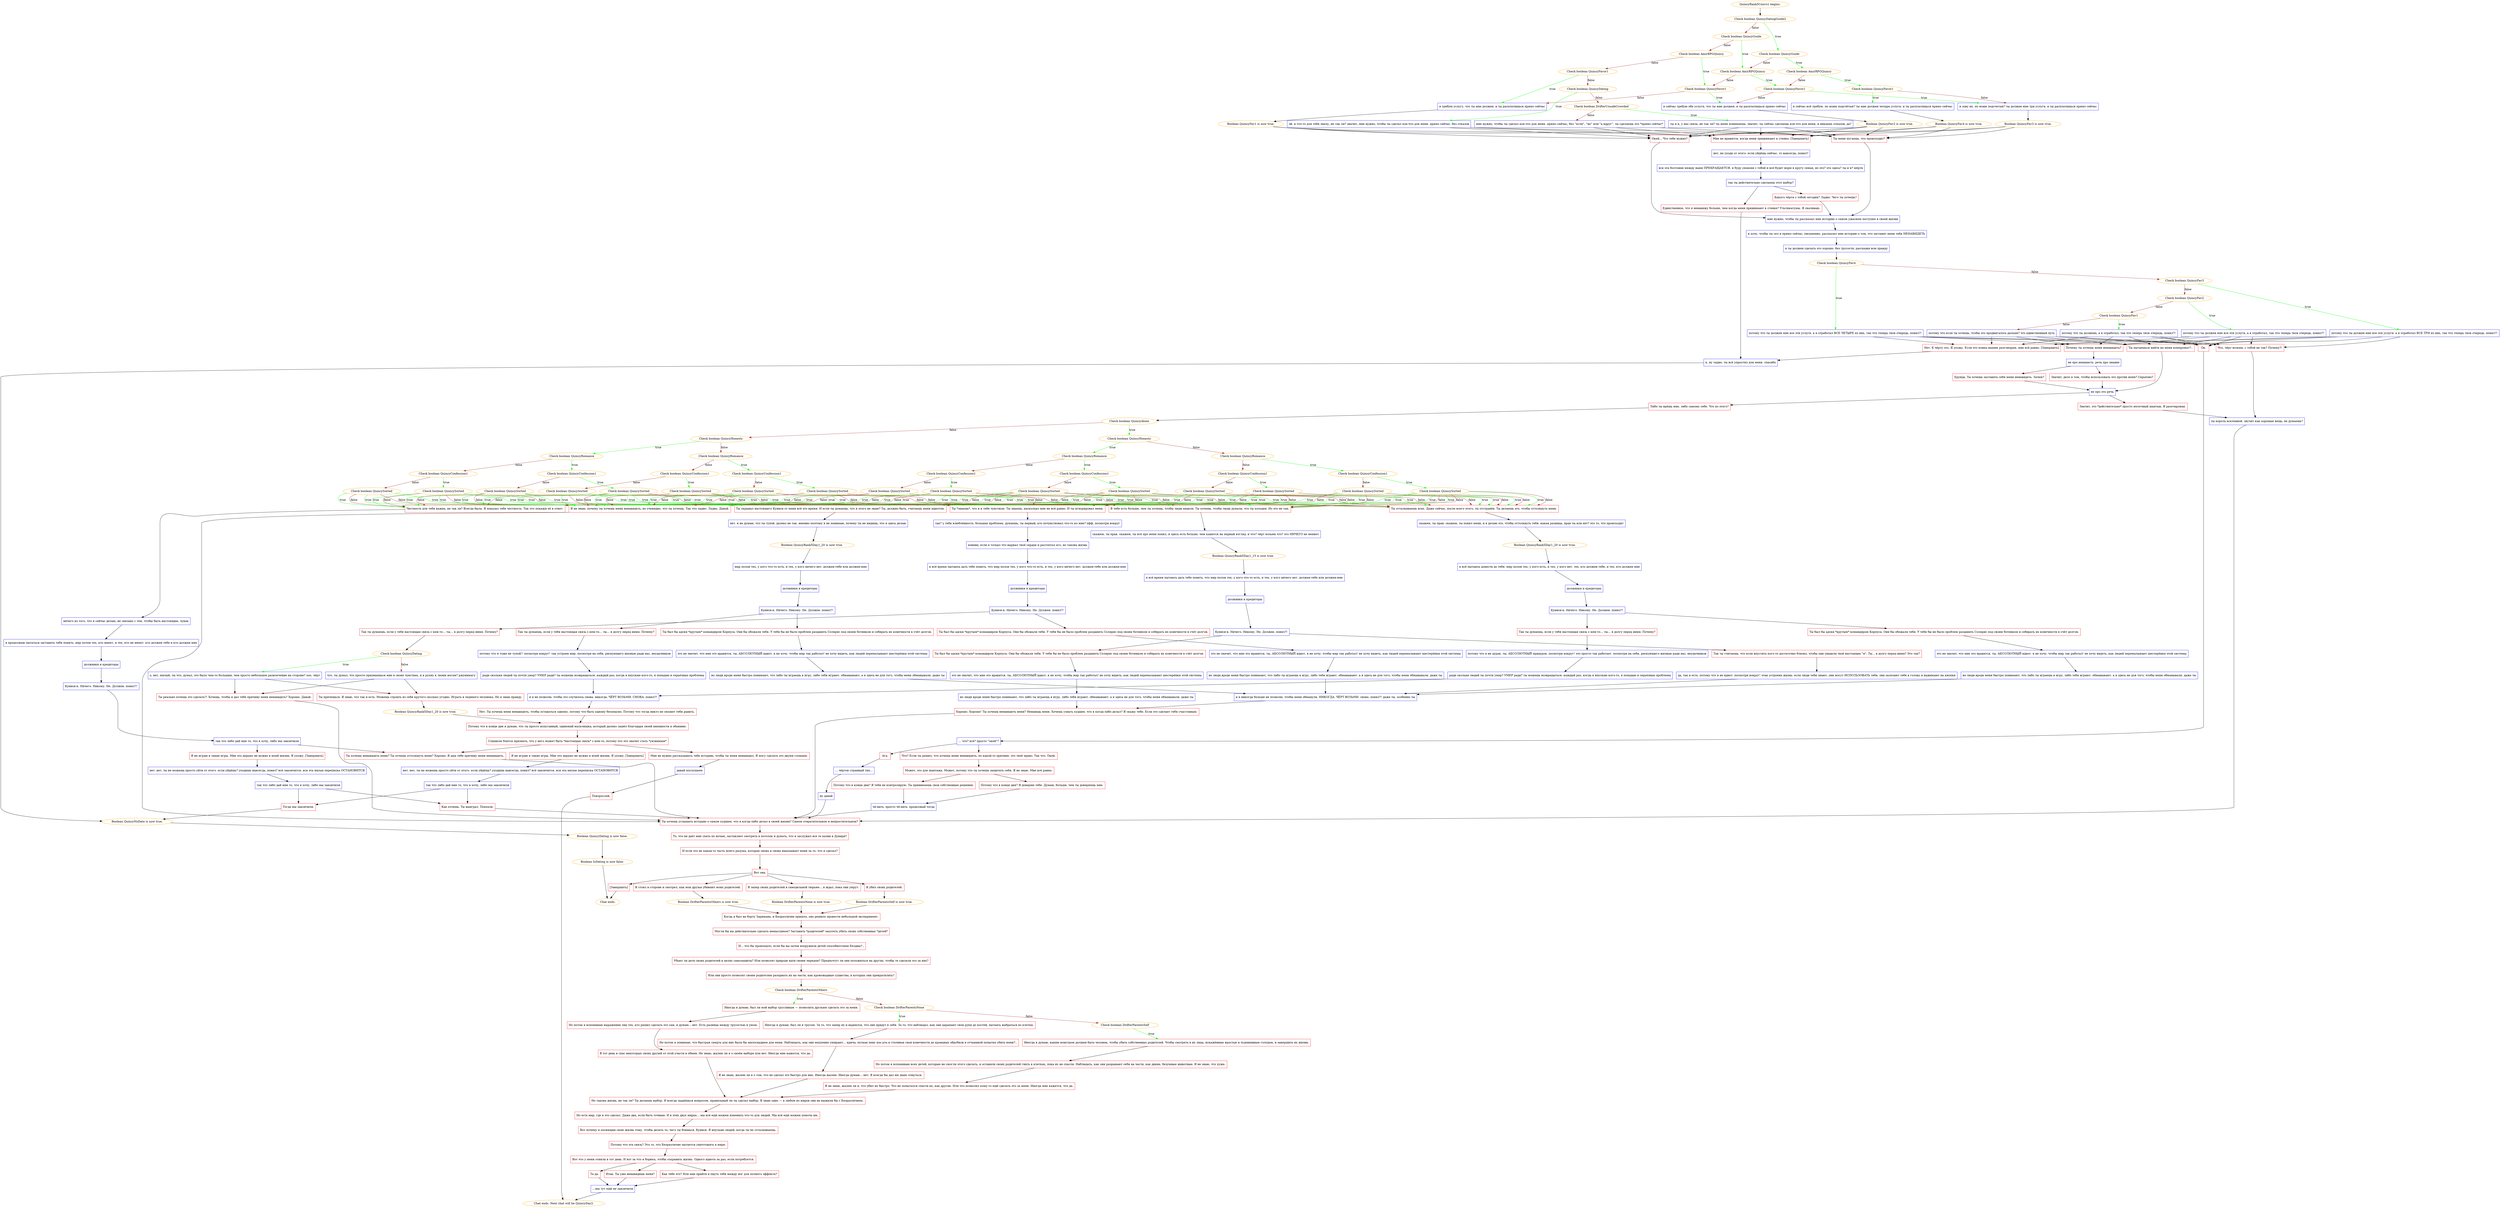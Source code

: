 digraph {
	"QuincyRank5Convo1 begins." [color=orange];
		"QuincyRank5Convo1 begins." -> j920046062;
	j920046062 [label="Check boolean QuincyDatingGuide2",color=orange];
		j920046062 -> j3409039876 [label=true,color=green];
		j920046062 -> j708089982 [label=false,color=brown];
	j3409039876 [label="Check boolean QuincyGuide",color=orange];
		j3409039876 -> j2793581694 [label=true,color=green];
		j3409039876 -> j992729101 [label=false,color=brown];
	j708089982 [label="Check boolean QuincyGuide",color=orange];
		j708089982 -> j992729101 [label=true,color=green];
		j708089982 -> j3862129622 [label=false,color=brown];
	j2793581694 [label="Check boolean AmirRPGQuincy",color=orange];
		j2793581694 -> j2452633168 [label=true,color=green];
		j2793581694 -> j684930221 [label=false,color=brown];
	j992729101 [label="Check boolean AmirRPGQuincy",color=orange];
		j992729101 -> j684930221 [label=true,color=green];
		j992729101 -> j1693453522 [label=false,color=brown];
	j3862129622 [label="Check boolean AmirRPGQuincy",color=orange];
		j3862129622 -> j1693453522 [label=true,color=green];
		j3862129622 -> j666547227 [label=false,color=brown];
	j2452633168 [label="Check boolean QuincyFavor1",color=orange];
		j2452633168 -> j2479322354 [label=true,color=green];
		j2452633168 -> j1430399130 [label=false,color=brown];
	j684930221 [label="Check boolean QuincyFavor1",color=orange];
		j684930221 -> j1430399130 [label=true,color=green];
		j684930221 -> j4170899687 [label=false,color=brown];
	j1693453522 [label="Check boolean QuincyFavor1",color=orange];
		j1693453522 -> j4170899687 [label=true,color=green];
		j1693453522 -> j3798165244 [label=false,color=brown];
	j666547227 [label="Check boolean QuincyFavor1",color=orange];
		j666547227 -> j3798165244 [label=true,color=green];
		j666547227 -> j3355768634 [label=false,color=brown];
	j2479322354 [label="я сейчас всё требую. по моим подсчётам? ты мне должен четыре услуги. и ты расплатишься прямо сейчас",shape=box,color=blue];
		j2479322354 -> j3850502311;
	j1430399130 [label="я зову их. по моим подсчетам? ты должен мне три услуги. и ты расплатишься прямо сейчас",shape=box,color=blue];
		j1430399130 -> j3892029103;
	j4170899687 [label="я сейчас требую обе услуги, что ты мне должен. и ты расплатишься прямо сейчас",shape=box,color=blue];
		j4170899687 -> j2165949769;
	j3798165244 [label="я требую услугу, что ты мне должен. и ты расплатишься прямо сейчас",shape=box,color=blue];
		j3798165244 -> j2285578180;
	j3355768634 [label="Check boolean QuincyDating",color=orange];
		j3355768634 -> j1674642917 [label=true,color=green];
		j3355768634 -> j948562555 [label=false,color=brown];
	j3850502311 [label="Boolean QuincyFav4 is now true.",color=orange];
		j3850502311 -> j2619758905;
		j3850502311 -> j365399638;
		j3850502311 -> j2752661148;
	j3892029103 [label="Boolean QuincyFav3 is now true.",color=orange];
		j3892029103 -> j2619758905;
		j3892029103 -> j365399638;
		j3892029103 -> j2752661148;
	j2165949769 [label="Boolean QuincyFav2 is now true.",color=orange];
		j2165949769 -> j2619758905;
		j2165949769 -> j365399638;
		j2165949769 -> j2752661148;
	j2285578180 [label="Boolean QuincyFav1 is now true.",color=orange];
		j2285578180 -> j2619758905;
		j2285578180 -> j365399638;
		j2285578180 -> j2752661148;
	j1674642917 [label="эй. я что-то для тебя значу, не так ли? значит, мне нужно, чтобы ты сделал кое-что для меня. прямо сейчас. без отказов",shape=box,color=blue];
		j1674642917 -> j2619758905;
		j1674642917 -> j365399638;
		j1674642917 -> j2752661148;
	j948562555 [label="Check boolean DrifterUnsafeCrowded",color=orange];
		j948562555 -> j2447516826 [label=true,color=green];
		j948562555 -> j3089157678 [label=false,color=brown];
	j2619758905 [label="Ты меня пугаешь, что происходит?",shape=box,color=red];
		j2619758905 -> j4177083653;
	j365399638 [label="Окей... Что тебе нужно?",shape=box,color=red];
		j365399638 -> j4177083653;
	j2752661148 [label="Мне не нравится, когда меня прижимают к стенке. [Завершить]",shape=box,color=red];
		j2752661148 -> j822402309;
	j2447516826 [label="ты и я, у нас связь, не так ли? ты меня понимаешь. значит, ты сейчас сделаешь кое-что для меня, и никаких отказов, да?",shape=box,color=blue];
		j2447516826 -> j2619758905;
		j2447516826 -> j365399638;
		j2447516826 -> j2752661148;
	j3089157678 [label="мне нужно, чтобы ты сделал кое-что для меня. прямо сейчас, без \"если\", \"но\" или \"а вдруг\". ты сделаешь это *прямо сейчас*",shape=box,color=blue];
		j3089157678 -> j2619758905;
		j3089157678 -> j365399638;
		j3089157678 -> j2752661148;
	j4177083653 [label="мне нужно, чтобы ты рассказал мне историю о самом ужасном поступке в своей жизни",shape=box,color=blue];
		j4177083653 -> j3446906391;
	j822402309 [label="нет, не уходи от этого. если уйдёшь сейчас, то навсегда, понял?",shape=box,color=blue];
		j822402309 -> j1154014357;
	j3446906391 [label="я хочу, чтобы ты сел и прямо сейчас, письменно, рассказал мне историю о том, что заставит меня тебя НЕНАВИДЕТЬ",shape=box,color=blue];
		j3446906391 -> j568255922;
	j1154014357 [label="вся эта болтовня между нами ПРЕКРАЩАЕТСЯ. я буду спокоен с тобой и всё будет норм в кругу семьи, но это? это здесь? ты и я? мёртв",shape=box,color=blue];
		j1154014357 -> j2581702046;
	j568255922 [label="и ты должен сделать это хорошо. без трусости. расскажи всю правду",shape=box,color=blue];
		j568255922 -> j999068143;
	j2581702046 [label="так ты действительно сделаешь этот выбор?",shape=box,color=blue];
		j2581702046 -> j969374736;
		j2581702046 -> j1827390062;
	j999068143 [label="Check boolean QuincyFav4",color=orange];
		j999068143 -> j609439615 [label=true,color=green];
		j999068143 -> j1529579463 [label=false,color=brown];
	j969374736 [label="Какого чёрта с тобой сегодня? Ладно. Чего ты хочешь?",shape=box,color=red];
		j969374736 -> j4177083653;
	j1827390062 [label="Единственное, что я ненавижу больше, чем когда меня прижимают к стенке? Ультиматумы. Я сваливаю.",shape=box,color=red];
		j1827390062 -> j4267212322;
	j609439615 [label="потому что ты должен мне все эти услуги. а я отработал ВСЕ ЧЕТЫРЕ из них, так что теперь твоя очередь, понял?!",shape=box,color=blue];
		j609439615 -> j1395938207;
		j609439615 -> j3434181781;
		j609439615 -> j2650374140;
		j609439615 -> j404134039;
		j609439615 -> j1337532115;
	j1529579463 [label="Check boolean QuincyFav3",color=orange];
		j1529579463 -> j2394511055 [label=true,color=green];
		j1529579463 -> j844654374 [label=false,color=brown];
	j4267212322 [label="к. ну ладно. ты всё упростил для меня. спасибо",shape=box,color=blue];
		j4267212322 -> j3567260245;
	j1395938207 [label="Почему ты хочешь меня ненавидеть?",shape=box,color=red];
		j1395938207 -> j2387991464;
	j3434181781 [label="Ты пытаешься найти на меня компромат?..",shape=box,color=red];
		j3434181781 -> j4085284217;
	j2650374140 [label="Что, чёрт возьми, с тобой не так? Почему?!",shape=box,color=red];
		j2650374140 -> j2646405340;
	j404134039 [label="Ок.",shape=box,color=red];
		j404134039 -> j3336891455;
	j1337532115 [label="Нет. К чёрту это. Я ухожу. Если это конец нашим разговорам, мне всё равно. [Завершить]",shape=box,color=red];
		j1337532115 -> j4267212322;
	j2394511055 [label="потому что ты должен мне все эти услуги. а я отработал ВСЕ ТРИ из них, так что теперь твоя очередь, понял?!",shape=box,color=blue];
		j2394511055 -> j1395938207;
		j2394511055 -> j3434181781;
		j2394511055 -> j2650374140;
		j2394511055 -> j404134039;
		j2394511055 -> j1337532115;
	j844654374 [label="Check boolean QuincyFav2",color=orange];
		j844654374 -> j1147357014 [label=true,color=green];
		j844654374 -> j3570312103 [label=false,color=brown];
	j3567260245 [label="Boolean QuincyNoDate is now true.",color=orange];
		j3567260245 -> j3990685114;
	j2387991464 [label="не про ненависть. речь про знание",shape=box,color=blue];
		j2387991464 -> j2301799093;
		j2387991464 -> j3947310477;
	j4085284217 [label="не про это речь",shape=box,color=blue];
		j4085284217 -> j1718946153;
		j4085284217 -> j2182081176;
	j2646405340 [label="ты король вселенной. звучит как хорошая вещь, не думаешь?",shape=box,color=blue];
		j2646405340 -> j525545028;
	j3336891455 [label="... что? всё? просто \"окей\"?",shape=box,color=blue];
		j3336891455 -> j144333721;
		j3336891455 -> j1491774233;
	j1147357014 [label="потому что ты должен мне все эти услуги, а я отработал, так что теперь твоя очередь, понял?!",shape=box,color=blue];
		j1147357014 -> j1395938207;
		j1147357014 -> j3434181781;
		j1147357014 -> j2650374140;
		j1147357014 -> j404134039;
		j1147357014 -> j1337532115;
	j3570312103 [label="Check boolean QuincyFav1",color=orange];
		j3570312103 -> j2826322889 [label=true,color=green];
		j3570312103 -> j1162760714 [label=false,color=brown];
	j3990685114 [label="Boolean QuincyDating is now false.",color=orange];
		j3990685114 -> j178902881;
	j2301799093 [label="Ерунда. Ты хочешь заставить себя меня ненавидеть. Зачем?",shape=box,color=red];
		j2301799093 -> j4085284217;
	j3947310477 [label="Значит, дело в том, чтобы использовать это против меня? Серьёзно?",shape=box,color=red];
		j3947310477 -> j4085284217;
	j1718946153 [label="Либо ты врёшь мне, либо самому себе. Что из этого?",shape=box,color=red];
		j1718946153 -> j2291040823;
	j2182081176 [label="Значит, это *действительно* просто мелочный шантаж. Я разочарован.",shape=box,color=red];
		j2182081176 -> j2646405340;
	j525545028 [label="Ты хочешь услышать историю о самом худшем, что я когда-либо делал в своей жизни? Самом отвратительном и непростительном?",shape=box,color=red];
		j525545028 -> j1182414279;
	j144333721 [label="Что? Если ты решил, что хочешь меня ненавидеть, по какой-то причине, это твоё право. Так что. Окей.",shape=box,color=red];
		j144333721 -> j1429563253;
	j1491774233 [label="Ага.",shape=box,color=red];
		j1491774233 -> j2564929872;
	j2826322889 [label="потому что ты должена, а я отработал, так что теперь твоя очередь, понял?!",shape=box,color=blue];
		j2826322889 -> j1395938207;
		j2826322889 -> j3434181781;
		j2826322889 -> j2650374140;
		j2826322889 -> j404134039;
		j2826322889 -> j1337532115;
	j1162760714 [label="потому что если ты хочешь, чтобы это продвигалось дальше? это единственный путь",shape=box,color=blue];
		j1162760714 -> j1395938207;
		j1162760714 -> j3434181781;
		j1162760714 -> j2650374140;
		j1162760714 -> j404134039;
		j1162760714 -> j1337532115;
	j178902881 [label="Boolean IsDating is now false.",color=orange];
		j178902881 -> "Chat ends.";
	j2291040823 [label="Check boolean QuincyAlone",color=orange];
		j2291040823 -> j1113451167 [label=true,color=green];
		j2291040823 -> j1253471656 [label=false,color=brown];
	j1182414279 [label="То, что не даёт мне спать по ночам, заставляет смотреть в потолок и думать, что я заслужил все те казни в Дувири?",shape=box,color=red];
		j1182414279 -> j2549926190;
	j1429563253 [label="Может, это для шантажа. Может, потому что ты хочешь защитить себя. Я не знаю. Мне всё равно.",shape=box,color=red];
		j1429563253 -> j4132667707;
		j1429563253 -> j4095598765;
	j2564929872 [label="... чёртов странный тип...",shape=box,color=blue];
		j2564929872 -> j1226879128;
	"Chat ends." [color=orange];
	j1113451167 [label="Check boolean QuincyHonesty",color=orange];
		j1113451167 -> j824539182 [label=true,color=green];
		j1113451167 -> j3780194854 [label=false,color=brown];
	j1253471656 [label="Check boolean QuincyHonesty",color=orange];
		j1253471656 -> j1163638537 [label=true,color=green];
		j1253471656 -> j1140182934 [label=false,color=brown];
	j2549926190 [label="И если это не какая-то часть моего разума, которая снова и снова наказывает меня за то, что я сделал?",shape=box,color=red];
		j2549926190 -> j1772982672;
	j4132667707 [label="Потому что в конце дня? Я тебя не контролирую. Ты принимаешь свои собственные решения.",shape=box,color=red];
		j4132667707 -> j1413145897;
	j4095598765 [label="Потому что в конце дня? Я доверяю тебе. Думаю, больше, чем ты доверяешь мне.",shape=box,color=red];
		j4095598765 -> j1413145897;
	j1226879128 [label="ну давай",shape=box,color=blue];
		j1226879128 -> j525545028;
	j824539182 [label="Check boolean QuincyRomance",color=orange];
		j824539182 -> j315404072 [label=true,color=green];
		j824539182 -> j3478217885 [label=false,color=brown];
	j3780194854 [label="Check boolean QuincyRomance",color=orange];
		j3780194854 -> j2055502529 [label=true,color=green];
		j3780194854 -> j4119627501 [label=false,color=brown];
	j1163638537 [label="Check boolean QuincyRomance",color=orange];
		j1163638537 -> j1060111291 [label=true,color=green];
		j1163638537 -> j2404098588 [label=false,color=brown];
	j1140182934 [label="Check boolean QuincyRomance",color=orange];
		j1140182934 -> j4140580768 [label=true,color=green];
		j1140182934 -> j1027183321 [label=false,color=brown];
	j1772982672 [label="Вот она.",shape=box,color=red];
		j1772982672 -> j858873329;
		j1772982672 -> j2838973997;
		j1772982672 -> j2589054795;
		j1772982672 -> j943600600;
	j1413145897 [label="чё-нить. просто чё-нить. продолжай тогда",shape=box,color=blue];
		j1413145897 -> j525545028;
	j315404072 [label="Check boolean QuincyConfession1",color=orange];
		j315404072 -> j3143553015 [label=true,color=green];
		j315404072 -> j3417554635 [label=false,color=brown];
	j3478217885 [label="Check boolean QuincyConfession1",color=orange];
		j3478217885 -> j86347572 [label=true,color=green];
		j3478217885 -> j1988271962 [label=false,color=brown];
	j2055502529 [label="Check boolean QuincyConfession1",color=orange];
		j2055502529 -> j739763694 [label=true,color=green];
		j2055502529 -> j3727982245 [label=false,color=brown];
	j4119627501 [label="Check boolean QuincyConfession1",color=orange];
		j4119627501 -> j827962278 [label=true,color=green];
		j4119627501 -> j2674620912 [label=false,color=brown];
	j1060111291 [label="Check boolean QuincyConfession1",color=orange];
		j1060111291 -> j3882001094 [label=true,color=green];
		j1060111291 -> j3329172698 [label=false,color=brown];
	j2404098588 [label="Check boolean QuincyConfession1",color=orange];
		j2404098588 -> j4272927078 [label=true,color=green];
		j2404098588 -> j855491373 [label=false,color=brown];
	j4140580768 [label="Check boolean QuincyConfession1",color=orange];
		j4140580768 -> j3214866045 [label=true,color=green];
		j4140580768 -> j515765471 [label=false,color=brown];
	j1027183321 [label="Check boolean QuincyConfession1",color=orange];
		j1027183321 -> j1508847161 [label=true,color=green];
		j1027183321 -> j4070635666 [label=false,color=brown];
	j858873329 [label="Я стоял в стороне и смотрел, как мои друзья убивают моих родителей.",shape=box,color=red];
		j858873329 -> j2653491006;
	j2838973997 [label="Я запер своих родителей в самодельной тюрьме... и ждал, пока они умрут.",shape=box,color=red];
		j2838973997 -> j2258234796;
	j2589054795 [label="Я убил своих родителей.",shape=box,color=red];
		j2589054795 -> j907584675;
	j943600600 [label="[Завершить]",shape=box,color=red];
		j943600600 -> "Chat ends.";
	j3143553015 [label="Check boolean QuincySorted",color=orange];
		j3143553015 -> j4199605675 [label=true,color=green];
		j3143553015 -> j3319457223 [label=true,color=green];
		j3143553015 -> j504237978 [label=true,color=green];
		j3143553015 -> j1089866070 [label=true,color=green];
		j3143553015 -> j1451368984 [label=true,color=green];
		j3143553015 -> j4199605675 [label=false,color=brown];
		j3143553015 -> j3319457223 [label=false,color=brown];
		j3143553015 -> j504237978 [label=false,color=brown];
		j3143553015 -> j1089866070 [label=false,color=brown];
		j3143553015 -> j2906444095 [label=false,color=brown];
	j3417554635 [label="Check boolean QuincySorted",color=orange];
		j3417554635 -> j4199605675 [label=true,color=green];
		j3417554635 -> j3319457223 [label=true,color=green];
		j3417554635 -> j504237978 [label=true,color=green];
		j3417554635 -> j1451368984 [label=true,color=green];
		j3417554635 -> j2906444095 [label=true,color=green];
		j3417554635 -> j4199605675 [label=false,color=brown];
		j3417554635 -> j3319457223 [label=false,color=brown];
		j3417554635 -> j504237978 [label=false,color=brown];
		j3417554635 -> j2906444095 [label=false,color=brown];
	j86347572 [label="Check boolean QuincySorted",color=orange];
		j86347572 -> j4199605675 [label=true,color=green];
		j86347572 -> j3319457223 [label=true,color=green];
		j86347572 -> j1089866070 [label=true,color=green];
		j86347572 -> j1451368984 [label=true,color=green];
		j86347572 -> j2906444095 [label=true,color=green];
		j86347572 -> j4199605675 [label=false,color=brown];
		j86347572 -> j3319457223 [label=false,color=brown];
		j86347572 -> j1089866070 [label=false,color=brown];
		j86347572 -> j2906444095 [label=false,color=brown];
	j1988271962 [label="Check boolean QuincySorted",color=orange];
		j1988271962 -> j4199605675 [label=true,color=green];
		j1988271962 -> j3319457223 [label=true,color=green];
		j1988271962 -> j1451368984 [label=true,color=green];
		j1988271962 -> j2906444095 [label=true,color=green];
		j1988271962 -> j4199605675 [label=false,color=brown];
		j1988271962 -> j3319457223 [label=false,color=brown];
		j1988271962 -> j2906444095 [label=false,color=brown];
	j739763694 [label="Check boolean QuincySorted",color=orange];
		j739763694 -> j4199605675 [label=true,color=green];
		j739763694 -> j504237978 [label=true,color=green];
		j739763694 -> j1089866070 [label=true,color=green];
		j739763694 -> j1451368984 [label=true,color=green];
		j739763694 -> j2906444095 [label=true,color=green];
		j739763694 -> j4199605675 [label=false,color=brown];
		j739763694 -> j504237978 [label=false,color=brown];
		j739763694 -> j1089866070 [label=false,color=brown];
	j3727982245 [label="Check boolean QuincySorted",color=orange];
		j3727982245 -> j4199605675 [label=true,color=green];
		j3727982245 -> j504237978 [label=true,color=green];
		j3727982245 -> j1451368984 [label=true,color=green];
		j3727982245 -> j2906444095 [label=true,color=green];
		j3727982245 -> j4199605675 [label=false,color=brown];
		j3727982245 -> j504237978 [label=false,color=brown];
		j3727982245 -> j2906444095 [label=false,color=brown];
	j827962278 [label="Check boolean QuincySorted",color=orange];
		j827962278 -> j4199605675 [label=true,color=green];
		j827962278 -> j1089866070 [label=true,color=green];
		j827962278 -> j1451368984 [label=true,color=green];
		j827962278 -> j2906444095 [label=true,color=green];
		j827962278 -> j4199605675 [label=false,color=brown];
		j827962278 -> j1089866070 [label=false,color=brown];
		j827962278 -> j2906444095 [label=false,color=brown];
	j2674620912 [label="Check boolean QuincySorted",color=orange];
		j2674620912 -> j4199605675 [label=true,color=green];
		j2674620912 -> j1451368984 [label=true,color=green];
		j2674620912 -> j2906444095 [label=true,color=green];
		j2674620912 -> j4199605675 [label=false,color=brown];
		j2674620912 -> j2906444095 [label=false,color=brown];
	j3882001094 [label="Check boolean QuincySorted",color=orange];
		j3882001094 -> j3319457223 [label=true,color=green];
		j3882001094 -> j504237978 [label=true,color=green];
		j3882001094 -> j1089866070 [label=true,color=green];
		j3882001094 -> j1451368984 [label=true,color=green];
		j3882001094 -> j2906444095 [label=true,color=green];
		j3882001094 -> j3319457223 [label=false,color=brown];
		j3882001094 -> j504237978 [label=false,color=brown];
		j3882001094 -> j1089866070 [label=false,color=brown];
		j3882001094 -> j2906444095 [label=false,color=brown];
	j3329172698 [label="Check boolean QuincySorted",color=orange];
		j3329172698 -> j3319457223 [label=true,color=green];
		j3329172698 -> j504237978 [label=true,color=green];
		j3329172698 -> j1451368984 [label=true,color=green];
		j3329172698 -> j2906444095 [label=true,color=green];
		j3329172698 -> j3319457223 [label=false,color=brown];
		j3329172698 -> j504237978 [label=false,color=brown];
		j3329172698 -> j2906444095 [label=false,color=brown];
	j4272927078 [label="Check boolean QuincySorted",color=orange];
		j4272927078 -> j3319457223 [label=true,color=green];
		j4272927078 -> j1089866070 [label=true,color=green];
		j4272927078 -> j1451368984 [label=true,color=green];
		j4272927078 -> j2906444095 [label=true,color=green];
		j4272927078 -> j3319457223 [label=false,color=brown];
		j4272927078 -> j1089866070 [label=false,color=brown];
		j4272927078 -> j2906444095 [label=false,color=brown];
	j855491373 [label="Check boolean QuincySorted",color=orange];
		j855491373 -> j3319457223 [label=true,color=green];
		j855491373 -> j1451368984 [label=true,color=green];
		j855491373 -> j2906444095 [label=true,color=green];
		j855491373 -> j3319457223 [label=false,color=brown];
		j855491373 -> j2906444095 [label=false,color=brown];
	j3214866045 [label="Check boolean QuincySorted",color=orange];
		j3214866045 -> j504237978 [label=true,color=green];
		j3214866045 -> j1089866070 [label=true,color=green];
		j3214866045 -> j1451368984 [label=true,color=green];
		j3214866045 -> j2906444095 [label=true,color=green];
		j3214866045 -> j504237978 [label=false,color=brown];
		j3214866045 -> j1089866070 [label=false,color=brown];
		j3214866045 -> j2906444095 [label=false,color=brown];
	j515765471 [label="Check boolean QuincySorted",color=orange];
		j515765471 -> j504237978 [label=true,color=green];
		j515765471 -> j1451368984 [label=true,color=green];
		j515765471 -> j2906444095 [label=true,color=green];
		j515765471 -> j504237978 [label=false,color=brown];
		j515765471 -> j2906444095 [label=false,color=brown];
	j1508847161 [label="Check boolean QuincySorted",color=orange];
		j1508847161 -> j1089866070 [label=true,color=green];
		j1508847161 -> j1451368984 [label=true,color=green];
		j1508847161 -> j2906444095 [label=true,color=green];
		j1508847161 -> j1089866070 [label=false,color=brown];
		j1508847161 -> j2906444095 [label=false,color=brown];
	j4070635666 [label="Check boolean QuincySorted",color=orange];
		j4070635666 -> j1451368984 [label=true,color=green];
		j4070635666 -> j2906444095 [label=true,color=green];
		j4070635666 -> j2906444095 [label=false,color=brown];
	j2653491006 [label="Boolean DrifterParentsOthers is now true.",color=orange];
		j2653491006 -> j2999354724;
	j2258234796 [label="Boolean DrifterParentsNone is now true.",color=orange];
		j2258234796 -> j2999354724;
	j907584675 [label="Boolean DrifterParentsSelf is now true.",color=orange];
		j907584675 -> j2999354724;
	j4199605675 [label="Ты отталкиваешь всех. Даже сейчас, после всего этого, ты отстранён. Ты делаешь это, чтобы оттолкнуть меня.",shape=box,color=red];
		j4199605675 -> j2714075060;
	j3319457223 [label="Честность для тебя важна, не так ли? Всегда была. Я показал тебе честность. Так что покажи её в ответ.",shape=box,color=red];
		j3319457223 -> j3076290774;
	j504237978 [label="В тебе есть больше, чем ты хочешь, чтобы люди видели. Ты хочешь, чтобы люди думали, что ты холоден. Но это не так.",shape=box,color=red];
		j504237978 -> j871672503;
	j1089866070 [label="Ты *знаешь*, что я к тебе чувствую. Ты знаешь, насколько мне не всё равно. И ты игнорировал меня.",shape=box,color=red];
		j1089866070 -> j4223754547;
	j1451368984 [label="Ты скрывал настоящего Куинси от меня всё это время. И если ты думаешь, что я этого не знаю? Ты, должно быть, считаешь меня идиотом.",shape=box,color=red];
		j1451368984 -> j2318608105;
	j2906444095 [label="Я не знаю, почему ты хочешь меня ненавидеть, но очевидно, что ты хочешь. Так что ладно. Ладно. Давай.",shape=box,color=red];
		j2906444095 -> j525545028;
	j2999354724 [label="Когда я был на борту Заримана, и Безразличие пришло, оно решило провести небольшой эксперимент.",shape=box,color=red];
		j2999354724 -> j3314574379;
	j2714075060 [label="скажем, ты прав. скажем, ты понял меня, и я делаю это, чтобы оттолкнуть тебя. какая разница, прав ты или нет? это то, что происходит",shape=box,color=blue];
		j2714075060 -> j198218837;
	j3076290774 [label="ничего из того, что я сейчас делаю, не связано с тем, чтобы быть настоящим, чувак",shape=box,color=blue];
		j3076290774 -> j2331655799;
	j871672503 [label="скажем, ты прав. скажем, ты всё про меня понял, и здесь есть больше, чем кажется на первый взгляд. и что? чёрт возьми что? это НИЧЕГО не меняет",shape=box,color=blue];
		j871672503 -> j3567080344;
	j4223754547 [label="так? у тебя влюблённость. большая проблема. думаешь, ты первый, кто почувствовал что-то ко мне? пфф, посмотри вокруг",shape=box,color=blue];
		j4223754547 -> j2790514471;
	j2318608105 [label="нет. я не думаю, что ты тупой. далеко не так. именно поэтому я не понимаю, почему ты не видишь, что я здесь делаю",shape=box,color=blue];
		j2318608105 -> j3236339066;
	j3314574379 [label="Могли бы вы действительно сделать немыслимое? Заставить *родителей* захотеть убить своих собственных *детей*",shape=box,color=red];
		j3314574379 -> j179228057;
	j198218837 [label="Boolean QuincyRank5Day1_20 is now true.",color=orange];
		j198218837 -> j3588315616;
	j2331655799 [label="я продолжаю пытаться заставить тебя понять. мир полон тех, кто имеет, и тех, кто не имеет. кто должен тебе и кто должен мне",shape=box,color=blue];
		j2331655799 -> j399927900;
	j3567080344 [label="Boolean QuincyRank5Day1_15 is now true.",color=orange];
		j3567080344 -> j1509977358;
	j2790514471 [label="извини, если я только что вырвал твоё сердце и растоптал его, но такова жизнь",shape=box,color=blue];
		j2790514471 -> j525039289;
	j3236339066 [label="Boolean QuincyRank5Day1_20 is now true.",color=orange];
		j3236339066 -> j3093786385;
	j179228057 [label="И... что бы произошло, если бы вы затем вооружили детей способностями Бездны?..",shape=box,color=red];
		j179228057 -> j81256970;
	j3588315616 [label="я всё пытаюсь донести до тебя. мир полон тех, у кого есть, и тех, у кого нет. тех, кто должен тебе, и тех, кто должен мне",shape=box,color=blue];
		j3588315616 -> j1050030765;
	j399927900 [label="должники и кредиторы",shape=box,color=blue];
		j399927900 -> j4093080698;
	j1509977358 [label="я всё время пытаюсь дать тебе понять, что мир полон тех, у кого что-то есть, и тех, у кого ничего нет. должен-тебе или должен-мне",shape=box,color=blue];
		j1509977358 -> j2460567715;
	j525039289 [label="я всё время пытаюсь дать тебе понять, что мир полон тех, у кого что-то есть, и тех, у кого ничего нет. должен-тебе или должен-мне",shape=box,color=blue];
		j525039289 -> j3227488387;
	j3093786385 [label="мир полон тех, у кого что-то есть, и тех, у кого ничего нет. должен-тебе или должен-мне",shape=box,color=blue];
		j3093786385 -> j615471197;
	j81256970 [label="Убьют ли дети своих родителей в целях самозащиты? Или позволят природе идти своим чередом? Предпочтут ли они положиться на других, чтобы те сделали это за них?",shape=box,color=red];
		j81256970 -> j2505169528;
	j1050030765 [label="должники и кредиторы",shape=box,color=blue];
		j1050030765 -> j29322363;
	j4093080698 [label="Куинси-к. Ничего. Никому. Не. Должен. понял?!",shape=box,color=blue];
		j4093080698 -> j722281484;
	j2460567715 [label="должники и кредиторы",shape=box,color=blue];
		j2460567715 -> j2118840880;
	j3227488387 [label="должники и кредиторы",shape=box,color=blue];
		j3227488387 -> j630018016;
	j615471197 [label="должники и кредиторы",shape=box,color=blue];
		j615471197 -> j460719176;
	j2505169528 [label="Или они просто позволят своим родителям разорвать их на части, как кровожадные существа, в которых они превратились?",shape=box,color=red];
		j2505169528 -> j1749718714;
	j29322363 [label="Куинси-к. Ничего. Никому. Не. Должен. понял?!",shape=box,color=blue];
		j29322363 -> j1500441274;
		j29322363 -> j55489034;
	j722281484 [label="так что либо дай мне то, что я хочу, либо мы закончили",shape=box,color=blue];
		j722281484 -> j4086978075;
		j722281484 -> j3192094182;
	j2118840880 [label="Куинси-к. Ничего. Никому. Не. Должен. понял?!",shape=box,color=blue];
		j2118840880 -> j1574162572;
		j2118840880 -> j1812892612;
	j630018016 [label="Куинси-к. Ничего. Никому. Не. Должен. понял?!",shape=box,color=blue];
		j630018016 -> j565788977;
		j630018016 -> j2461135893;
	j460719176 [label="Куинси-к. Ничего. Никому. Не. Должен. понял?!",shape=box,color=blue];
		j460719176 -> j1896477829;
		j460719176 -> j2257804480;
	j1749718714 [label="Check boolean DrifterParentsOthers",color=orange];
		j1749718714 -> j3225025616 [label=true,color=green];
		j1749718714 -> j545471543 [label=false,color=brown];
	j1500441274 [label="Так ты думаешь, если у тебя настоящая связь с кем-то… ты… в долгу перед ними. Почему?",shape=box,color=red];
		j1500441274 -> j2368940684;
	j55489034 [label="Ты был бы адски *крутым* командиром Корпуса. Они бы обожали тебя. У тебя бы не было проблем раздавить Солярис под своим ботинком и собирать их конечности в счёт долгов.",shape=box,color=red];
		j55489034 -> j1487418819;
	j4086978075 [label="Я не играю в такие игры. Мне это дерьмо не нужно в моей жизни. Я ухожу. [Завершить]",shape=box,color=red];
		j4086978075 -> j239568712;
	j3192094182 [label="Ты хочешь ненавидеть меня? Ты хочешь оттолкнуть меня? Хорошо. Я дам тебе причину меня ненавидеть.",shape=box,color=red];
		j3192094182 -> j525545028;
	j1574162572 [label="Так ты считаешь, что если впустить кого-то достаточно близко, чтобы они увидели твоё настоящее \"я\", Ты... в долгу перед ними? Это так?",shape=box,color=red];
		j1574162572 -> j3159473746;
	j1812892612 [label="Ты был бы адски *крутым* командиром Корпуса. Они бы обожали тебя. У тебя бы не было проблем раздавить Солярис под своим ботинком и собирать их конечности в счёт долгов.",shape=box,color=red];
		j1812892612 -> j643049239;
	j565788977 [label="Так ты думаешь, если у тебя настоящая связь с кем-то… ты… в долгу перед ними. Почему?",shape=box,color=red];
		j565788977 -> j1878715097;
	j2461135893 [label="Ты был бы адски *крутым* командиром Корпуса. Они бы обожали тебя. У тебя бы не было проблем раздавить Солярис под своим ботинком и собирать их конечности в счёт долгов.",shape=box,color=red];
		j2461135893 -> j4122453781;
	j1896477829 [label="Так ты думаешь, если у тебя настоящая связь с кем-то… ты… в долгу перед ними. Почему?",shape=box,color=red];
		j1896477829 -> j815678235;
	j2257804480 [label="Ты был бы адски *крутым* командиром Корпуса. Они бы обожали тебя. У тебя бы не было проблем раздавить Солярис под своим ботинком и собирать их конечности в счёт долгов.",shape=box,color=red];
		j2257804480 -> j338682237;
	j3225025616 [label="Иногда я думаю, был ли мой выбор трусливым — позволить друзьям сделать это за меня.",shape=box,color=red];
		j3225025616 -> j2368701934;
	j545471543 [label="Check boolean DrifterParentsNone",color=orange];
		j545471543 -> j700211815 [label=true,color=green];
		j545471543 -> j2914683483 [label=false,color=brown];
	j2368940684 [label="потому что я не дурак, ты, АБСОЛЮТНЫЙ придурок. посмотри вокруг! это просто так работает. посмотри на себя, рискующего жизнью ради нас, неудачников",shape=box,color=blue];
		j2368940684 -> j4221919145;
	j1487418819 [label="это не значит, что мне это нравится, ты, АБСОЛЮТНЫЙ идиот. я не хочу, чтобы мир так работал! не хочу видеть, как людей перемалывают шестерёнки этой системы",shape=box,color=blue];
		j1487418819 -> j3980653824;
	j239568712 [label="нет. нет, ты не можешь просто уйти от этого. если уйдёшь? уходишь навсегда, понял? всё закончится. вся эта милая переписка ОСТАНОВИТСЯ",shape=box,color=blue];
		j239568712 -> j653060630;
	j3159473746 [label="да, так и есть. потому что я не идиот. посмотри вокруг! этак устроена жизнь. если люди тебя знают, они могут ИСПОЛЬЗОВАТЬ тебя. они залезают тебе в голову и нажимают на кнопки",shape=box,color=blue];
		j3159473746 -> j3734836812;
	j643049239 [label="это не значит, что мне это нравится, ты, АБСОЛЮТНЫЙ идиот. я не хочу, чтобы мир так работал! не хочу видеть, как людей перемалывают шестерёнки этой системы",shape=box,color=blue];
		j643049239 -> j2683629797;
	j1878715097 [label="Check boolean QuincyDating",color=orange];
		j1878715097 -> j1155513922 [label=true,color=green];
		j1878715097 -> j2629795292 [label=false,color=brown];
	j4122453781 [label="это не значит, что мне это нравится, ты, АБСОЛЮТНЫЙ идиот. я не хочу, чтобы мир так работал! не хочу видеть, как людей перемалывают шестерёнки этой системы",shape=box,color=blue];
		j4122453781 -> j1303745286;
	j815678235 [label="потому что я тоже не тупой!! посмотри вокруг! так устроен мир. посмотри на себя, рискующего жизнью ради нас, неудачников",shape=box,color=blue];
		j815678235 -> j2462310966;
	j338682237 [label="это не значит, что мне это нравится, ты, АБСОЛЮТНЫЙ идиот. я не хочу, чтобы мир так работал! не хочу видеть, как людей перемалывают шестерёнки этой системы",shape=box,color=blue];
		j338682237 -> j423553474;
	j2368701934 [label="Но потом я вспоминаю выражения лиц тех, кто решил сделать это сам, и думаю... нет. Есть разница между трусостью и умом.",shape=box,color=red];
		j2368701934 -> j3608197700;
	j700211815 [label="Иногда я думаю, был ли я трусом. За то, что запер их и надеялся, что они придут в себя. За то, что наблюдал, как они царапают свои руки до костей, пытаясь выбраться из клетки.",shape=box,color=red];
		j700211815 -> j867237108;
	j2914683483 [label="Check boolean DrifterParentsSelf",color=orange];
		j2914683483 -> j4180269142 [label=true,color=green];
	j4221919145 [label="ради скольки людей ты почти умер? УМЕР ради? ты можешь возвращаться. каждый раз, когда я впускаю кого-то, я попадаю в серьёзные проблемы",shape=box,color=blue];
		j4221919145 -> j3293979152;
	j3980653824 [label="но люди вроде меня быстро понимают, что либо ты играешь в игру, либо тебя играют. обманывают. а я здесь не для того, чтобы меня обманывали. даже ты",shape=box,color=blue];
		j3980653824 -> j3734836812;
	j653060630 [label="так что либо дай мне то, что я хочу, либо мы закончили",shape=box,color=blue];
		j653060630 -> j4277737559;
		j653060630 -> j2902512949;
	j3734836812 [label="и я никогда больше не позволю, чтобы меня обманули. НИКОГДА. ЧЁРТ ВОЗЬМИ. снова. понял?! даже ты. особенно ты",shape=box,color=blue];
		j3734836812 -> j338289266;
	j2683629797 [label="но люди вроде меня быстро понимают, что либо ты играешь в игру, либо тебя играют. обманывают. а я здесь не для того, чтобы меня обманывали. даже ты",shape=box,color=blue];
		j2683629797 -> j338289266;
	j1155513922 [label="о, нет, милый, ты что, думал, это было чем-то большим, чем просто небольшое развлечение на стороне? ооо, чёрт",shape=box,color=blue];
		j1155513922 -> j4105125882;
		j1155513922 -> j3008336979;
	j2629795292 [label="что, ты думал, что просто признаешься мне в своих чувствах, и я рухну к твоим ногам? ржунимагу",shape=box,color=blue];
		j2629795292 -> j4105125882;
		j2629795292 -> j3008336979;
	j1303745286 [label="но люди вроде меня быстро понимают, что либо ты играешь в игру, либо тебя играют. обманывают. а я здесь не для того, чтобы меня обманывали. даже ты",shape=box,color=blue];
		j1303745286 -> j3734836812;
	j2462310966 [label="ради скольки людей ты почти умер? УМЕР ради? ты можешь возвращаться. каждый раз, когда я впускаю кого-то, я попадаю в серьёзные проблемы",shape=box,color=blue];
		j2462310966 -> j3293979152;
	j423553474 [label="но люди вроде меня быстро понимают, что либо ты играешь в игру, либо тебя играют. обманывают. а я здесь не для того, чтобы меня обманывали. даже ты",shape=box,color=blue];
		j423553474 -> j3734836812;
	j3608197700 [label="В тот день я спас некоторых своих друзей от этой участи в обмен. Не знаю, жалею ли я о своём выборе или нет. Иногда мне кажется, что да.",shape=box,color=red];
		j3608197700 -> j1004314569;
	j867237108 [label="Но потом я понимаю, что быстрая смерть для них была бы милосердием для меня. Наблюдать, как они медленно умирают... крича, пуская пену изо рта и стачивая свои конечности до кровавых обрубков в отчаянной попытке убить меня?..",shape=box,color=red];
		j867237108 -> j2651901635;
	j4180269142 [label="Иногда я думаю, каким монстром должен быть человек, чтобы убить собственных родителей. Чтобы смотреть в их лица, искажённые яростью и чудовищным голодом, и завершить их жизни.",shape=box,color=red];
		j4180269142 -> j1525158798;
	j3293979152 [label="и я не позволю, чтобы это случилось снова. никогда. ЧЁРТ ВОЗЬМИ. СНОВА. понял?!",shape=box,color=blue];
		j3293979152 -> j1023205569;
	j4277737559 [label="Тогда мы закончили.",shape=box,color=red];
		j4277737559 -> j3567260245;
	j2902512949 [label="Как хочешь. Ты выиграл. Поехали.",shape=box,color=red];
		j2902512949 -> j525545028;
	j338289266 [label="Хорошо. Хорошо! Ты хочешь ненавидеть меня? Ненавидь меня. Хочешь узнать худшее, что я когда-либо делал? Я скажу тебе. Если это сделает тебя счастливым.",shape=box,color=red];
		j338289266 -> j525545028;
	j4105125882 [label="Ты прячешься. Я знаю, что так и есть. Можешь строить из себя крутого сколько угодно. Играть в ледяного человека. Но я знаю правду.",shape=box,color=red];
		j4105125882 -> j3702145085;
	j3008336979 [label="Ты реально хочешь это сделать?! Хочешь, чтобы я дал тебе причину меня ненавидеть? Хорошо. Давай.",shape=box,color=red];
		j3008336979 -> j525545028;
	j1004314569 [label="Но такова жизнь, не так ли? Ты делаешь выбор. И всегда задаёшься вопросом, правильный ли ты сделал выбор. Я знаю одно — в любом из миров они не выжили бы с Безразличием.",shape=box,color=red];
		j1004314569 -> j1477484695;
	j2651901635 [label="Я не знаю, жалею ли я о том, что не сделал это быстро для них. Иногда жалею. Иногда думаю... нет. Я всегда бы дал им шанс очнуться.",shape=box,color=red];
		j2651901635 -> j1004314569;
	j1525158798 [label="Но потом я вспоминаю всех детей, которые не смогли этого сделать, и оставили своих родителей гнить в клетках, пока их не спасли. Наблюдать, как они разрывают себя на части, как дикие, безумные животные. Я не знаю, что хуже.",shape=box,color=red];
		j1525158798 -> j3110914449;
	j1023205569 [label="Нет. Ты хочешь меня ненавидеть, чтобы оставаться одному, потому что быть одному безопасно. Потому что тогда никто не сможет тебя ранить.",shape=box,color=red];
		j1023205569 -> j4067252201;
	j3702145085 [label="Boolean QuincyRank5Day1_20 is now true.",color=orange];
		j3702145085 -> j4067252201;
	j1477484695 [label="Но есть мир, где я это сделал. Даже два, если быть точным. И в этих двух мирах... мы всё ещё можем изменить что-то для людей. Мы всё ещё можем помочь им.",shape=box,color=red];
		j1477484695 -> j1209878372;
	j3110914449 [label="Я не знаю, жалею ли я, что убил их быстро. Что не попытался спасти их, как другие. Или что позволил кому-то ещё сделать это за меня. Иногда мне кажется, что да.",shape=box,color=red];
		j3110914449 -> j1004314569;
	j4067252201 [label="Потому что в конце дня я думаю, что ты просто испуганный, одинокий мальчишка, который далеко зашёл благодаря своей внешности и обаянию.",shape=box,color=red];
		j4067252201 -> j4108167147;
	j1209878372 [label="Вот почему я посвящаю свою жизнь тому, чтобы делать то, чего ты боишься, Куинси. Я впускаю людей, когда ты их отталкиваешь.",shape=box,color=red];
		j1209878372 -> j3430994988;
	j4108167147 [label="Слишком боится признать, что у него может быть *настоящая связь* с кем-то, потому что это значит стать *уязвимым*",shape=box,color=red];
		j4108167147 -> j2716002326;
		j4108167147 -> j974148122;
		j4108167147 -> j3192094182;
	j3430994988 [label="Потому что эта связь? Это то, что Безразличие пытается уничтожить в мире.",shape=box,color=red];
		j3430994988 -> j3635480479;
	j2716002326 [label="Мне не нужно рассказывать тебе историю, чтобы ты меня ненавидел. Я могу сделать это двумя словами.",shape=box,color=red];
		j2716002326 -> j2867279367;
	j974148122 [label="Я не играю в такие игры. Мне это дерьмо не нужно в моей жизни. Я ухожу. [Завершить]",shape=box,color=red];
		j974148122 -> j570531132;
	j3635480479 [label="Вот что у меня отняли в тот день. И вот за что я борюсь, чтобы сохранить жизнь. Одного идиота за раз, если потребуется.",shape=box,color=red];
		j3635480479 -> j1747766989;
		j3635480479 -> j723468635;
		j3635480479 -> j1659042930;
	j2867279367 [label="давай послушаем",shape=box,color=blue];
		j2867279367 -> j331379854;
	j570531132 [label="нет. нет, ты не можешь просто уйти от этого. если уйдёшь? уходишь навсегда, понял? всё закончится. вся эта милая переписка ОСТАНОВИТСЯ",shape=box,color=blue];
		j570531132 -> j3681035708;
	j1747766989 [label="Итак. Ты уже ненавидишь меня?",shape=box,color=red];
		j1747766989 -> j821333145;
	j723468635 [label="Как тебе это? Или мне прийти и пнуть тебя между ног для полного эффекта?",shape=box,color=red];
		j723468635 -> j821333145;
	j1659042930 [label="Та да.",shape=box,color=red];
		j1659042930 -> j821333145;
	j331379854 [label="Повзрослей.",shape=box,color=red];
		j331379854 -> "Chat ends. Next chat will be QuincyDay2.";
	j3681035708 [label="так что либо дай мне то, что я хочу, либо мы закончили",shape=box,color=blue];
		j3681035708 -> j4277737559;
		j3681035708 -> j2902512949;
	j821333145 [label="...мы тут ещё не закончили",shape=box,color=blue];
		j821333145 -> "Chat ends. Next chat will be QuincyDay2.";
	"Chat ends. Next chat will be QuincyDay2." [color=orange];
}